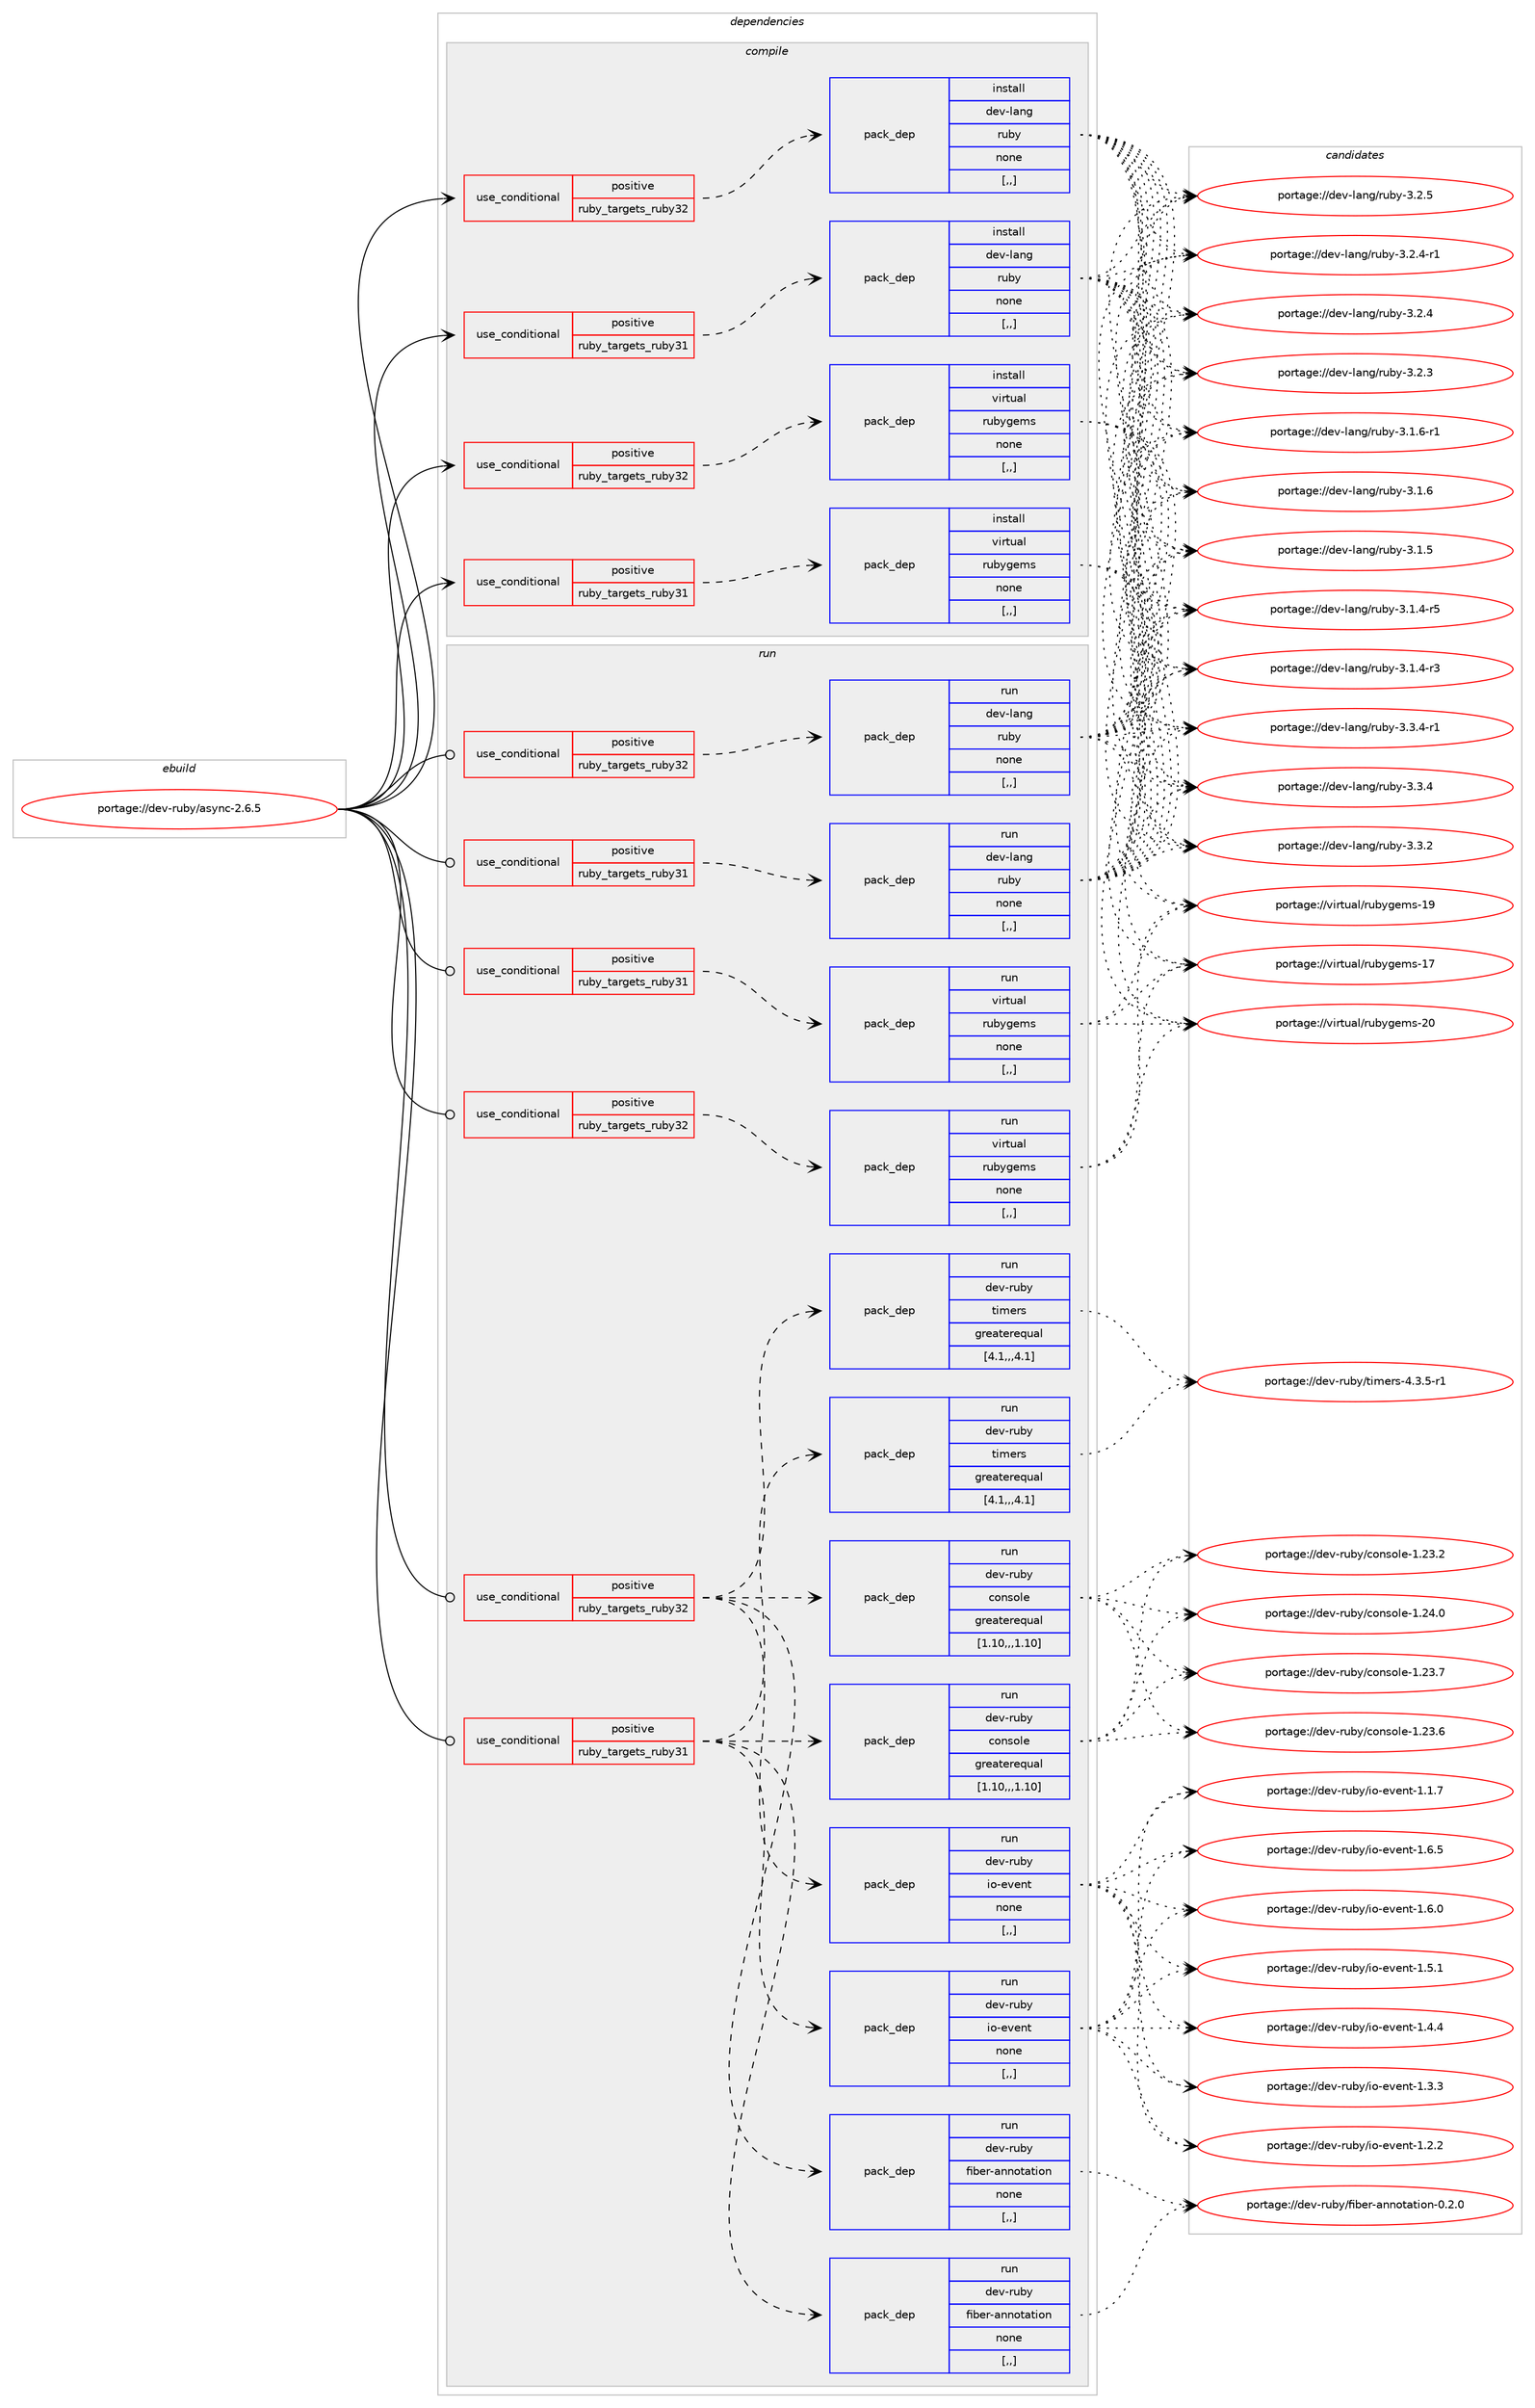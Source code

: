 digraph prolog {

# *************
# Graph options
# *************

newrank=true;
concentrate=true;
compound=true;
graph [rankdir=LR,fontname=Helvetica,fontsize=10,ranksep=1.5];#, ranksep=2.5, nodesep=0.2];
edge  [arrowhead=vee];
node  [fontname=Helvetica,fontsize=10];

# **********
# The ebuild
# **********

subgraph cluster_leftcol {
color=gray;
label=<<i>ebuild</i>>;
id [label="portage://dev-ruby/async-2.6.5", color=red, width=4, href="../dev-ruby/async-2.6.5.svg"];
}

# ****************
# The dependencies
# ****************

subgraph cluster_midcol {
color=gray;
label=<<i>dependencies</i>>;
subgraph cluster_compile {
fillcolor="#eeeeee";
style=filled;
label=<<i>compile</i>>;
subgraph cond44507 {
dependency176859 [label=<<TABLE BORDER="0" CELLBORDER="1" CELLSPACING="0" CELLPADDING="4"><TR><TD ROWSPAN="3" CELLPADDING="10">use_conditional</TD></TR><TR><TD>positive</TD></TR><TR><TD>ruby_targets_ruby31</TD></TR></TABLE>>, shape=none, color=red];
subgraph pack131061 {
dependency176860 [label=<<TABLE BORDER="0" CELLBORDER="1" CELLSPACING="0" CELLPADDING="4" WIDTH="220"><TR><TD ROWSPAN="6" CELLPADDING="30">pack_dep</TD></TR><TR><TD WIDTH="110">install</TD></TR><TR><TD>dev-lang</TD></TR><TR><TD>ruby</TD></TR><TR><TD>none</TD></TR><TR><TD>[,,]</TD></TR></TABLE>>, shape=none, color=blue];
}
dependency176859:e -> dependency176860:w [weight=20,style="dashed",arrowhead="vee"];
}
id:e -> dependency176859:w [weight=20,style="solid",arrowhead="vee"];
subgraph cond44508 {
dependency176861 [label=<<TABLE BORDER="0" CELLBORDER="1" CELLSPACING="0" CELLPADDING="4"><TR><TD ROWSPAN="3" CELLPADDING="10">use_conditional</TD></TR><TR><TD>positive</TD></TR><TR><TD>ruby_targets_ruby31</TD></TR></TABLE>>, shape=none, color=red];
subgraph pack131062 {
dependency176862 [label=<<TABLE BORDER="0" CELLBORDER="1" CELLSPACING="0" CELLPADDING="4" WIDTH="220"><TR><TD ROWSPAN="6" CELLPADDING="30">pack_dep</TD></TR><TR><TD WIDTH="110">install</TD></TR><TR><TD>virtual</TD></TR><TR><TD>rubygems</TD></TR><TR><TD>none</TD></TR><TR><TD>[,,]</TD></TR></TABLE>>, shape=none, color=blue];
}
dependency176861:e -> dependency176862:w [weight=20,style="dashed",arrowhead="vee"];
}
id:e -> dependency176861:w [weight=20,style="solid",arrowhead="vee"];
subgraph cond44509 {
dependency176863 [label=<<TABLE BORDER="0" CELLBORDER="1" CELLSPACING="0" CELLPADDING="4"><TR><TD ROWSPAN="3" CELLPADDING="10">use_conditional</TD></TR><TR><TD>positive</TD></TR><TR><TD>ruby_targets_ruby32</TD></TR></TABLE>>, shape=none, color=red];
subgraph pack131063 {
dependency176864 [label=<<TABLE BORDER="0" CELLBORDER="1" CELLSPACING="0" CELLPADDING="4" WIDTH="220"><TR><TD ROWSPAN="6" CELLPADDING="30">pack_dep</TD></TR><TR><TD WIDTH="110">install</TD></TR><TR><TD>dev-lang</TD></TR><TR><TD>ruby</TD></TR><TR><TD>none</TD></TR><TR><TD>[,,]</TD></TR></TABLE>>, shape=none, color=blue];
}
dependency176863:e -> dependency176864:w [weight=20,style="dashed",arrowhead="vee"];
}
id:e -> dependency176863:w [weight=20,style="solid",arrowhead="vee"];
subgraph cond44510 {
dependency176865 [label=<<TABLE BORDER="0" CELLBORDER="1" CELLSPACING="0" CELLPADDING="4"><TR><TD ROWSPAN="3" CELLPADDING="10">use_conditional</TD></TR><TR><TD>positive</TD></TR><TR><TD>ruby_targets_ruby32</TD></TR></TABLE>>, shape=none, color=red];
subgraph pack131064 {
dependency176866 [label=<<TABLE BORDER="0" CELLBORDER="1" CELLSPACING="0" CELLPADDING="4" WIDTH="220"><TR><TD ROWSPAN="6" CELLPADDING="30">pack_dep</TD></TR><TR><TD WIDTH="110">install</TD></TR><TR><TD>virtual</TD></TR><TR><TD>rubygems</TD></TR><TR><TD>none</TD></TR><TR><TD>[,,]</TD></TR></TABLE>>, shape=none, color=blue];
}
dependency176865:e -> dependency176866:w [weight=20,style="dashed",arrowhead="vee"];
}
id:e -> dependency176865:w [weight=20,style="solid",arrowhead="vee"];
}
subgraph cluster_compileandrun {
fillcolor="#eeeeee";
style=filled;
label=<<i>compile and run</i>>;
}
subgraph cluster_run {
fillcolor="#eeeeee";
style=filled;
label=<<i>run</i>>;
subgraph cond44511 {
dependency176867 [label=<<TABLE BORDER="0" CELLBORDER="1" CELLSPACING="0" CELLPADDING="4"><TR><TD ROWSPAN="3" CELLPADDING="10">use_conditional</TD></TR><TR><TD>positive</TD></TR><TR><TD>ruby_targets_ruby31</TD></TR></TABLE>>, shape=none, color=red];
subgraph pack131065 {
dependency176868 [label=<<TABLE BORDER="0" CELLBORDER="1" CELLSPACING="0" CELLPADDING="4" WIDTH="220"><TR><TD ROWSPAN="6" CELLPADDING="30">pack_dep</TD></TR><TR><TD WIDTH="110">run</TD></TR><TR><TD>dev-lang</TD></TR><TR><TD>ruby</TD></TR><TR><TD>none</TD></TR><TR><TD>[,,]</TD></TR></TABLE>>, shape=none, color=blue];
}
dependency176867:e -> dependency176868:w [weight=20,style="dashed",arrowhead="vee"];
}
id:e -> dependency176867:w [weight=20,style="solid",arrowhead="odot"];
subgraph cond44512 {
dependency176869 [label=<<TABLE BORDER="0" CELLBORDER="1" CELLSPACING="0" CELLPADDING="4"><TR><TD ROWSPAN="3" CELLPADDING="10">use_conditional</TD></TR><TR><TD>positive</TD></TR><TR><TD>ruby_targets_ruby31</TD></TR></TABLE>>, shape=none, color=red];
subgraph pack131066 {
dependency176870 [label=<<TABLE BORDER="0" CELLBORDER="1" CELLSPACING="0" CELLPADDING="4" WIDTH="220"><TR><TD ROWSPAN="6" CELLPADDING="30">pack_dep</TD></TR><TR><TD WIDTH="110">run</TD></TR><TR><TD>dev-ruby</TD></TR><TR><TD>console</TD></TR><TR><TD>greaterequal</TD></TR><TR><TD>[1.10,,,1.10]</TD></TR></TABLE>>, shape=none, color=blue];
}
dependency176869:e -> dependency176870:w [weight=20,style="dashed",arrowhead="vee"];
subgraph pack131067 {
dependency176871 [label=<<TABLE BORDER="0" CELLBORDER="1" CELLSPACING="0" CELLPADDING="4" WIDTH="220"><TR><TD ROWSPAN="6" CELLPADDING="30">pack_dep</TD></TR><TR><TD WIDTH="110">run</TD></TR><TR><TD>dev-ruby</TD></TR><TR><TD>fiber-annotation</TD></TR><TR><TD>none</TD></TR><TR><TD>[,,]</TD></TR></TABLE>>, shape=none, color=blue];
}
dependency176869:e -> dependency176871:w [weight=20,style="dashed",arrowhead="vee"];
subgraph pack131068 {
dependency176872 [label=<<TABLE BORDER="0" CELLBORDER="1" CELLSPACING="0" CELLPADDING="4" WIDTH="220"><TR><TD ROWSPAN="6" CELLPADDING="30">pack_dep</TD></TR><TR><TD WIDTH="110">run</TD></TR><TR><TD>dev-ruby</TD></TR><TR><TD>io-event</TD></TR><TR><TD>none</TD></TR><TR><TD>[,,]</TD></TR></TABLE>>, shape=none, color=blue];
}
dependency176869:e -> dependency176872:w [weight=20,style="dashed",arrowhead="vee"];
subgraph pack131069 {
dependency176873 [label=<<TABLE BORDER="0" CELLBORDER="1" CELLSPACING="0" CELLPADDING="4" WIDTH="220"><TR><TD ROWSPAN="6" CELLPADDING="30">pack_dep</TD></TR><TR><TD WIDTH="110">run</TD></TR><TR><TD>dev-ruby</TD></TR><TR><TD>timers</TD></TR><TR><TD>greaterequal</TD></TR><TR><TD>[4.1,,,4.1]</TD></TR></TABLE>>, shape=none, color=blue];
}
dependency176869:e -> dependency176873:w [weight=20,style="dashed",arrowhead="vee"];
}
id:e -> dependency176869:w [weight=20,style="solid",arrowhead="odot"];
subgraph cond44513 {
dependency176874 [label=<<TABLE BORDER="0" CELLBORDER="1" CELLSPACING="0" CELLPADDING="4"><TR><TD ROWSPAN="3" CELLPADDING="10">use_conditional</TD></TR><TR><TD>positive</TD></TR><TR><TD>ruby_targets_ruby31</TD></TR></TABLE>>, shape=none, color=red];
subgraph pack131070 {
dependency176875 [label=<<TABLE BORDER="0" CELLBORDER="1" CELLSPACING="0" CELLPADDING="4" WIDTH="220"><TR><TD ROWSPAN="6" CELLPADDING="30">pack_dep</TD></TR><TR><TD WIDTH="110">run</TD></TR><TR><TD>virtual</TD></TR><TR><TD>rubygems</TD></TR><TR><TD>none</TD></TR><TR><TD>[,,]</TD></TR></TABLE>>, shape=none, color=blue];
}
dependency176874:e -> dependency176875:w [weight=20,style="dashed",arrowhead="vee"];
}
id:e -> dependency176874:w [weight=20,style="solid",arrowhead="odot"];
subgraph cond44514 {
dependency176876 [label=<<TABLE BORDER="0" CELLBORDER="1" CELLSPACING="0" CELLPADDING="4"><TR><TD ROWSPAN="3" CELLPADDING="10">use_conditional</TD></TR><TR><TD>positive</TD></TR><TR><TD>ruby_targets_ruby32</TD></TR></TABLE>>, shape=none, color=red];
subgraph pack131071 {
dependency176877 [label=<<TABLE BORDER="0" CELLBORDER="1" CELLSPACING="0" CELLPADDING="4" WIDTH="220"><TR><TD ROWSPAN="6" CELLPADDING="30">pack_dep</TD></TR><TR><TD WIDTH="110">run</TD></TR><TR><TD>dev-lang</TD></TR><TR><TD>ruby</TD></TR><TR><TD>none</TD></TR><TR><TD>[,,]</TD></TR></TABLE>>, shape=none, color=blue];
}
dependency176876:e -> dependency176877:w [weight=20,style="dashed",arrowhead="vee"];
}
id:e -> dependency176876:w [weight=20,style="solid",arrowhead="odot"];
subgraph cond44515 {
dependency176878 [label=<<TABLE BORDER="0" CELLBORDER="1" CELLSPACING="0" CELLPADDING="4"><TR><TD ROWSPAN="3" CELLPADDING="10">use_conditional</TD></TR><TR><TD>positive</TD></TR><TR><TD>ruby_targets_ruby32</TD></TR></TABLE>>, shape=none, color=red];
subgraph pack131072 {
dependency176879 [label=<<TABLE BORDER="0" CELLBORDER="1" CELLSPACING="0" CELLPADDING="4" WIDTH="220"><TR><TD ROWSPAN="6" CELLPADDING="30">pack_dep</TD></TR><TR><TD WIDTH="110">run</TD></TR><TR><TD>dev-ruby</TD></TR><TR><TD>console</TD></TR><TR><TD>greaterequal</TD></TR><TR><TD>[1.10,,,1.10]</TD></TR></TABLE>>, shape=none, color=blue];
}
dependency176878:e -> dependency176879:w [weight=20,style="dashed",arrowhead="vee"];
subgraph pack131073 {
dependency176880 [label=<<TABLE BORDER="0" CELLBORDER="1" CELLSPACING="0" CELLPADDING="4" WIDTH="220"><TR><TD ROWSPAN="6" CELLPADDING="30">pack_dep</TD></TR><TR><TD WIDTH="110">run</TD></TR><TR><TD>dev-ruby</TD></TR><TR><TD>fiber-annotation</TD></TR><TR><TD>none</TD></TR><TR><TD>[,,]</TD></TR></TABLE>>, shape=none, color=blue];
}
dependency176878:e -> dependency176880:w [weight=20,style="dashed",arrowhead="vee"];
subgraph pack131074 {
dependency176881 [label=<<TABLE BORDER="0" CELLBORDER="1" CELLSPACING="0" CELLPADDING="4" WIDTH="220"><TR><TD ROWSPAN="6" CELLPADDING="30">pack_dep</TD></TR><TR><TD WIDTH="110">run</TD></TR><TR><TD>dev-ruby</TD></TR><TR><TD>io-event</TD></TR><TR><TD>none</TD></TR><TR><TD>[,,]</TD></TR></TABLE>>, shape=none, color=blue];
}
dependency176878:e -> dependency176881:w [weight=20,style="dashed",arrowhead="vee"];
subgraph pack131075 {
dependency176882 [label=<<TABLE BORDER="0" CELLBORDER="1" CELLSPACING="0" CELLPADDING="4" WIDTH="220"><TR><TD ROWSPAN="6" CELLPADDING="30">pack_dep</TD></TR><TR><TD WIDTH="110">run</TD></TR><TR><TD>dev-ruby</TD></TR><TR><TD>timers</TD></TR><TR><TD>greaterequal</TD></TR><TR><TD>[4.1,,,4.1]</TD></TR></TABLE>>, shape=none, color=blue];
}
dependency176878:e -> dependency176882:w [weight=20,style="dashed",arrowhead="vee"];
}
id:e -> dependency176878:w [weight=20,style="solid",arrowhead="odot"];
subgraph cond44516 {
dependency176883 [label=<<TABLE BORDER="0" CELLBORDER="1" CELLSPACING="0" CELLPADDING="4"><TR><TD ROWSPAN="3" CELLPADDING="10">use_conditional</TD></TR><TR><TD>positive</TD></TR><TR><TD>ruby_targets_ruby32</TD></TR></TABLE>>, shape=none, color=red];
subgraph pack131076 {
dependency176884 [label=<<TABLE BORDER="0" CELLBORDER="1" CELLSPACING="0" CELLPADDING="4" WIDTH="220"><TR><TD ROWSPAN="6" CELLPADDING="30">pack_dep</TD></TR><TR><TD WIDTH="110">run</TD></TR><TR><TD>virtual</TD></TR><TR><TD>rubygems</TD></TR><TR><TD>none</TD></TR><TR><TD>[,,]</TD></TR></TABLE>>, shape=none, color=blue];
}
dependency176883:e -> dependency176884:w [weight=20,style="dashed",arrowhead="vee"];
}
id:e -> dependency176883:w [weight=20,style="solid",arrowhead="odot"];
}
}

# **************
# The candidates
# **************

subgraph cluster_choices {
rank=same;
color=gray;
label=<<i>candidates</i>>;

subgraph choice131061 {
color=black;
nodesep=1;
choice100101118451089711010347114117981214551465146524511449 [label="portage://dev-lang/ruby-3.3.4-r1", color=red, width=4,href="../dev-lang/ruby-3.3.4-r1.svg"];
choice10010111845108971101034711411798121455146514652 [label="portage://dev-lang/ruby-3.3.4", color=red, width=4,href="../dev-lang/ruby-3.3.4.svg"];
choice10010111845108971101034711411798121455146514650 [label="portage://dev-lang/ruby-3.3.2", color=red, width=4,href="../dev-lang/ruby-3.3.2.svg"];
choice10010111845108971101034711411798121455146504653 [label="portage://dev-lang/ruby-3.2.5", color=red, width=4,href="../dev-lang/ruby-3.2.5.svg"];
choice100101118451089711010347114117981214551465046524511449 [label="portage://dev-lang/ruby-3.2.4-r1", color=red, width=4,href="../dev-lang/ruby-3.2.4-r1.svg"];
choice10010111845108971101034711411798121455146504652 [label="portage://dev-lang/ruby-3.2.4", color=red, width=4,href="../dev-lang/ruby-3.2.4.svg"];
choice10010111845108971101034711411798121455146504651 [label="portage://dev-lang/ruby-3.2.3", color=red, width=4,href="../dev-lang/ruby-3.2.3.svg"];
choice100101118451089711010347114117981214551464946544511449 [label="portage://dev-lang/ruby-3.1.6-r1", color=red, width=4,href="../dev-lang/ruby-3.1.6-r1.svg"];
choice10010111845108971101034711411798121455146494654 [label="portage://dev-lang/ruby-3.1.6", color=red, width=4,href="../dev-lang/ruby-3.1.6.svg"];
choice10010111845108971101034711411798121455146494653 [label="portage://dev-lang/ruby-3.1.5", color=red, width=4,href="../dev-lang/ruby-3.1.5.svg"];
choice100101118451089711010347114117981214551464946524511453 [label="portage://dev-lang/ruby-3.1.4-r5", color=red, width=4,href="../dev-lang/ruby-3.1.4-r5.svg"];
choice100101118451089711010347114117981214551464946524511451 [label="portage://dev-lang/ruby-3.1.4-r3", color=red, width=4,href="../dev-lang/ruby-3.1.4-r3.svg"];
dependency176860:e -> choice100101118451089711010347114117981214551465146524511449:w [style=dotted,weight="100"];
dependency176860:e -> choice10010111845108971101034711411798121455146514652:w [style=dotted,weight="100"];
dependency176860:e -> choice10010111845108971101034711411798121455146514650:w [style=dotted,weight="100"];
dependency176860:e -> choice10010111845108971101034711411798121455146504653:w [style=dotted,weight="100"];
dependency176860:e -> choice100101118451089711010347114117981214551465046524511449:w [style=dotted,weight="100"];
dependency176860:e -> choice10010111845108971101034711411798121455146504652:w [style=dotted,weight="100"];
dependency176860:e -> choice10010111845108971101034711411798121455146504651:w [style=dotted,weight="100"];
dependency176860:e -> choice100101118451089711010347114117981214551464946544511449:w [style=dotted,weight="100"];
dependency176860:e -> choice10010111845108971101034711411798121455146494654:w [style=dotted,weight="100"];
dependency176860:e -> choice10010111845108971101034711411798121455146494653:w [style=dotted,weight="100"];
dependency176860:e -> choice100101118451089711010347114117981214551464946524511453:w [style=dotted,weight="100"];
dependency176860:e -> choice100101118451089711010347114117981214551464946524511451:w [style=dotted,weight="100"];
}
subgraph choice131062 {
color=black;
nodesep=1;
choice118105114116117971084711411798121103101109115455048 [label="portage://virtual/rubygems-20", color=red, width=4,href="../virtual/rubygems-20.svg"];
choice118105114116117971084711411798121103101109115454957 [label="portage://virtual/rubygems-19", color=red, width=4,href="../virtual/rubygems-19.svg"];
choice118105114116117971084711411798121103101109115454955 [label="portage://virtual/rubygems-17", color=red, width=4,href="../virtual/rubygems-17.svg"];
dependency176862:e -> choice118105114116117971084711411798121103101109115455048:w [style=dotted,weight="100"];
dependency176862:e -> choice118105114116117971084711411798121103101109115454957:w [style=dotted,weight="100"];
dependency176862:e -> choice118105114116117971084711411798121103101109115454955:w [style=dotted,weight="100"];
}
subgraph choice131063 {
color=black;
nodesep=1;
choice100101118451089711010347114117981214551465146524511449 [label="portage://dev-lang/ruby-3.3.4-r1", color=red, width=4,href="../dev-lang/ruby-3.3.4-r1.svg"];
choice10010111845108971101034711411798121455146514652 [label="portage://dev-lang/ruby-3.3.4", color=red, width=4,href="../dev-lang/ruby-3.3.4.svg"];
choice10010111845108971101034711411798121455146514650 [label="portage://dev-lang/ruby-3.3.2", color=red, width=4,href="../dev-lang/ruby-3.3.2.svg"];
choice10010111845108971101034711411798121455146504653 [label="portage://dev-lang/ruby-3.2.5", color=red, width=4,href="../dev-lang/ruby-3.2.5.svg"];
choice100101118451089711010347114117981214551465046524511449 [label="portage://dev-lang/ruby-3.2.4-r1", color=red, width=4,href="../dev-lang/ruby-3.2.4-r1.svg"];
choice10010111845108971101034711411798121455146504652 [label="portage://dev-lang/ruby-3.2.4", color=red, width=4,href="../dev-lang/ruby-3.2.4.svg"];
choice10010111845108971101034711411798121455146504651 [label="portage://dev-lang/ruby-3.2.3", color=red, width=4,href="../dev-lang/ruby-3.2.3.svg"];
choice100101118451089711010347114117981214551464946544511449 [label="portage://dev-lang/ruby-3.1.6-r1", color=red, width=4,href="../dev-lang/ruby-3.1.6-r1.svg"];
choice10010111845108971101034711411798121455146494654 [label="portage://dev-lang/ruby-3.1.6", color=red, width=4,href="../dev-lang/ruby-3.1.6.svg"];
choice10010111845108971101034711411798121455146494653 [label="portage://dev-lang/ruby-3.1.5", color=red, width=4,href="../dev-lang/ruby-3.1.5.svg"];
choice100101118451089711010347114117981214551464946524511453 [label="portage://dev-lang/ruby-3.1.4-r5", color=red, width=4,href="../dev-lang/ruby-3.1.4-r5.svg"];
choice100101118451089711010347114117981214551464946524511451 [label="portage://dev-lang/ruby-3.1.4-r3", color=red, width=4,href="../dev-lang/ruby-3.1.4-r3.svg"];
dependency176864:e -> choice100101118451089711010347114117981214551465146524511449:w [style=dotted,weight="100"];
dependency176864:e -> choice10010111845108971101034711411798121455146514652:w [style=dotted,weight="100"];
dependency176864:e -> choice10010111845108971101034711411798121455146514650:w [style=dotted,weight="100"];
dependency176864:e -> choice10010111845108971101034711411798121455146504653:w [style=dotted,weight="100"];
dependency176864:e -> choice100101118451089711010347114117981214551465046524511449:w [style=dotted,weight="100"];
dependency176864:e -> choice10010111845108971101034711411798121455146504652:w [style=dotted,weight="100"];
dependency176864:e -> choice10010111845108971101034711411798121455146504651:w [style=dotted,weight="100"];
dependency176864:e -> choice100101118451089711010347114117981214551464946544511449:w [style=dotted,weight="100"];
dependency176864:e -> choice10010111845108971101034711411798121455146494654:w [style=dotted,weight="100"];
dependency176864:e -> choice10010111845108971101034711411798121455146494653:w [style=dotted,weight="100"];
dependency176864:e -> choice100101118451089711010347114117981214551464946524511453:w [style=dotted,weight="100"];
dependency176864:e -> choice100101118451089711010347114117981214551464946524511451:w [style=dotted,weight="100"];
}
subgraph choice131064 {
color=black;
nodesep=1;
choice118105114116117971084711411798121103101109115455048 [label="portage://virtual/rubygems-20", color=red, width=4,href="../virtual/rubygems-20.svg"];
choice118105114116117971084711411798121103101109115454957 [label="portage://virtual/rubygems-19", color=red, width=4,href="../virtual/rubygems-19.svg"];
choice118105114116117971084711411798121103101109115454955 [label="portage://virtual/rubygems-17", color=red, width=4,href="../virtual/rubygems-17.svg"];
dependency176866:e -> choice118105114116117971084711411798121103101109115455048:w [style=dotted,weight="100"];
dependency176866:e -> choice118105114116117971084711411798121103101109115454957:w [style=dotted,weight="100"];
dependency176866:e -> choice118105114116117971084711411798121103101109115454955:w [style=dotted,weight="100"];
}
subgraph choice131065 {
color=black;
nodesep=1;
choice100101118451089711010347114117981214551465146524511449 [label="portage://dev-lang/ruby-3.3.4-r1", color=red, width=4,href="../dev-lang/ruby-3.3.4-r1.svg"];
choice10010111845108971101034711411798121455146514652 [label="portage://dev-lang/ruby-3.3.4", color=red, width=4,href="../dev-lang/ruby-3.3.4.svg"];
choice10010111845108971101034711411798121455146514650 [label="portage://dev-lang/ruby-3.3.2", color=red, width=4,href="../dev-lang/ruby-3.3.2.svg"];
choice10010111845108971101034711411798121455146504653 [label="portage://dev-lang/ruby-3.2.5", color=red, width=4,href="../dev-lang/ruby-3.2.5.svg"];
choice100101118451089711010347114117981214551465046524511449 [label="portage://dev-lang/ruby-3.2.4-r1", color=red, width=4,href="../dev-lang/ruby-3.2.4-r1.svg"];
choice10010111845108971101034711411798121455146504652 [label="portage://dev-lang/ruby-3.2.4", color=red, width=4,href="../dev-lang/ruby-3.2.4.svg"];
choice10010111845108971101034711411798121455146504651 [label="portage://dev-lang/ruby-3.2.3", color=red, width=4,href="../dev-lang/ruby-3.2.3.svg"];
choice100101118451089711010347114117981214551464946544511449 [label="portage://dev-lang/ruby-3.1.6-r1", color=red, width=4,href="../dev-lang/ruby-3.1.6-r1.svg"];
choice10010111845108971101034711411798121455146494654 [label="portage://dev-lang/ruby-3.1.6", color=red, width=4,href="../dev-lang/ruby-3.1.6.svg"];
choice10010111845108971101034711411798121455146494653 [label="portage://dev-lang/ruby-3.1.5", color=red, width=4,href="../dev-lang/ruby-3.1.5.svg"];
choice100101118451089711010347114117981214551464946524511453 [label="portage://dev-lang/ruby-3.1.4-r5", color=red, width=4,href="../dev-lang/ruby-3.1.4-r5.svg"];
choice100101118451089711010347114117981214551464946524511451 [label="portage://dev-lang/ruby-3.1.4-r3", color=red, width=4,href="../dev-lang/ruby-3.1.4-r3.svg"];
dependency176868:e -> choice100101118451089711010347114117981214551465146524511449:w [style=dotted,weight="100"];
dependency176868:e -> choice10010111845108971101034711411798121455146514652:w [style=dotted,weight="100"];
dependency176868:e -> choice10010111845108971101034711411798121455146514650:w [style=dotted,weight="100"];
dependency176868:e -> choice10010111845108971101034711411798121455146504653:w [style=dotted,weight="100"];
dependency176868:e -> choice100101118451089711010347114117981214551465046524511449:w [style=dotted,weight="100"];
dependency176868:e -> choice10010111845108971101034711411798121455146504652:w [style=dotted,weight="100"];
dependency176868:e -> choice10010111845108971101034711411798121455146504651:w [style=dotted,weight="100"];
dependency176868:e -> choice100101118451089711010347114117981214551464946544511449:w [style=dotted,weight="100"];
dependency176868:e -> choice10010111845108971101034711411798121455146494654:w [style=dotted,weight="100"];
dependency176868:e -> choice10010111845108971101034711411798121455146494653:w [style=dotted,weight="100"];
dependency176868:e -> choice100101118451089711010347114117981214551464946524511453:w [style=dotted,weight="100"];
dependency176868:e -> choice100101118451089711010347114117981214551464946524511451:w [style=dotted,weight="100"];
}
subgraph choice131066 {
color=black;
nodesep=1;
choice1001011184511411798121479911111011511110810145494650524648 [label="portage://dev-ruby/console-1.24.0", color=red, width=4,href="../dev-ruby/console-1.24.0.svg"];
choice1001011184511411798121479911111011511110810145494650514655 [label="portage://dev-ruby/console-1.23.7", color=red, width=4,href="../dev-ruby/console-1.23.7.svg"];
choice1001011184511411798121479911111011511110810145494650514654 [label="portage://dev-ruby/console-1.23.6", color=red, width=4,href="../dev-ruby/console-1.23.6.svg"];
choice1001011184511411798121479911111011511110810145494650514650 [label="portage://dev-ruby/console-1.23.2", color=red, width=4,href="../dev-ruby/console-1.23.2.svg"];
dependency176870:e -> choice1001011184511411798121479911111011511110810145494650524648:w [style=dotted,weight="100"];
dependency176870:e -> choice1001011184511411798121479911111011511110810145494650514655:w [style=dotted,weight="100"];
dependency176870:e -> choice1001011184511411798121479911111011511110810145494650514654:w [style=dotted,weight="100"];
dependency176870:e -> choice1001011184511411798121479911111011511110810145494650514650:w [style=dotted,weight="100"];
}
subgraph choice131067 {
color=black;
nodesep=1;
choice10010111845114117981214710210598101114459711011011111697116105111110454846504648 [label="portage://dev-ruby/fiber-annotation-0.2.0", color=red, width=4,href="../dev-ruby/fiber-annotation-0.2.0.svg"];
dependency176871:e -> choice10010111845114117981214710210598101114459711011011111697116105111110454846504648:w [style=dotted,weight="100"];
}
subgraph choice131068 {
color=black;
nodesep=1;
choice10010111845114117981214710511145101118101110116454946544653 [label="portage://dev-ruby/io-event-1.6.5", color=red, width=4,href="../dev-ruby/io-event-1.6.5.svg"];
choice10010111845114117981214710511145101118101110116454946544648 [label="portage://dev-ruby/io-event-1.6.0", color=red, width=4,href="../dev-ruby/io-event-1.6.0.svg"];
choice10010111845114117981214710511145101118101110116454946534649 [label="portage://dev-ruby/io-event-1.5.1", color=red, width=4,href="../dev-ruby/io-event-1.5.1.svg"];
choice10010111845114117981214710511145101118101110116454946524652 [label="portage://dev-ruby/io-event-1.4.4", color=red, width=4,href="../dev-ruby/io-event-1.4.4.svg"];
choice10010111845114117981214710511145101118101110116454946514651 [label="portage://dev-ruby/io-event-1.3.3", color=red, width=4,href="../dev-ruby/io-event-1.3.3.svg"];
choice10010111845114117981214710511145101118101110116454946504650 [label="portage://dev-ruby/io-event-1.2.2", color=red, width=4,href="../dev-ruby/io-event-1.2.2.svg"];
choice10010111845114117981214710511145101118101110116454946494655 [label="portage://dev-ruby/io-event-1.1.7", color=red, width=4,href="../dev-ruby/io-event-1.1.7.svg"];
dependency176872:e -> choice10010111845114117981214710511145101118101110116454946544653:w [style=dotted,weight="100"];
dependency176872:e -> choice10010111845114117981214710511145101118101110116454946544648:w [style=dotted,weight="100"];
dependency176872:e -> choice10010111845114117981214710511145101118101110116454946534649:w [style=dotted,weight="100"];
dependency176872:e -> choice10010111845114117981214710511145101118101110116454946524652:w [style=dotted,weight="100"];
dependency176872:e -> choice10010111845114117981214710511145101118101110116454946514651:w [style=dotted,weight="100"];
dependency176872:e -> choice10010111845114117981214710511145101118101110116454946504650:w [style=dotted,weight="100"];
dependency176872:e -> choice10010111845114117981214710511145101118101110116454946494655:w [style=dotted,weight="100"];
}
subgraph choice131069 {
color=black;
nodesep=1;
choice1001011184511411798121471161051091011141154552465146534511449 [label="portage://dev-ruby/timers-4.3.5-r1", color=red, width=4,href="../dev-ruby/timers-4.3.5-r1.svg"];
dependency176873:e -> choice1001011184511411798121471161051091011141154552465146534511449:w [style=dotted,weight="100"];
}
subgraph choice131070 {
color=black;
nodesep=1;
choice118105114116117971084711411798121103101109115455048 [label="portage://virtual/rubygems-20", color=red, width=4,href="../virtual/rubygems-20.svg"];
choice118105114116117971084711411798121103101109115454957 [label="portage://virtual/rubygems-19", color=red, width=4,href="../virtual/rubygems-19.svg"];
choice118105114116117971084711411798121103101109115454955 [label="portage://virtual/rubygems-17", color=red, width=4,href="../virtual/rubygems-17.svg"];
dependency176875:e -> choice118105114116117971084711411798121103101109115455048:w [style=dotted,weight="100"];
dependency176875:e -> choice118105114116117971084711411798121103101109115454957:w [style=dotted,weight="100"];
dependency176875:e -> choice118105114116117971084711411798121103101109115454955:w [style=dotted,weight="100"];
}
subgraph choice131071 {
color=black;
nodesep=1;
choice100101118451089711010347114117981214551465146524511449 [label="portage://dev-lang/ruby-3.3.4-r1", color=red, width=4,href="../dev-lang/ruby-3.3.4-r1.svg"];
choice10010111845108971101034711411798121455146514652 [label="portage://dev-lang/ruby-3.3.4", color=red, width=4,href="../dev-lang/ruby-3.3.4.svg"];
choice10010111845108971101034711411798121455146514650 [label="portage://dev-lang/ruby-3.3.2", color=red, width=4,href="../dev-lang/ruby-3.3.2.svg"];
choice10010111845108971101034711411798121455146504653 [label="portage://dev-lang/ruby-3.2.5", color=red, width=4,href="../dev-lang/ruby-3.2.5.svg"];
choice100101118451089711010347114117981214551465046524511449 [label="portage://dev-lang/ruby-3.2.4-r1", color=red, width=4,href="../dev-lang/ruby-3.2.4-r1.svg"];
choice10010111845108971101034711411798121455146504652 [label="portage://dev-lang/ruby-3.2.4", color=red, width=4,href="../dev-lang/ruby-3.2.4.svg"];
choice10010111845108971101034711411798121455146504651 [label="portage://dev-lang/ruby-3.2.3", color=red, width=4,href="../dev-lang/ruby-3.2.3.svg"];
choice100101118451089711010347114117981214551464946544511449 [label="portage://dev-lang/ruby-3.1.6-r1", color=red, width=4,href="../dev-lang/ruby-3.1.6-r1.svg"];
choice10010111845108971101034711411798121455146494654 [label="portage://dev-lang/ruby-3.1.6", color=red, width=4,href="../dev-lang/ruby-3.1.6.svg"];
choice10010111845108971101034711411798121455146494653 [label="portage://dev-lang/ruby-3.1.5", color=red, width=4,href="../dev-lang/ruby-3.1.5.svg"];
choice100101118451089711010347114117981214551464946524511453 [label="portage://dev-lang/ruby-3.1.4-r5", color=red, width=4,href="../dev-lang/ruby-3.1.4-r5.svg"];
choice100101118451089711010347114117981214551464946524511451 [label="portage://dev-lang/ruby-3.1.4-r3", color=red, width=4,href="../dev-lang/ruby-3.1.4-r3.svg"];
dependency176877:e -> choice100101118451089711010347114117981214551465146524511449:w [style=dotted,weight="100"];
dependency176877:e -> choice10010111845108971101034711411798121455146514652:w [style=dotted,weight="100"];
dependency176877:e -> choice10010111845108971101034711411798121455146514650:w [style=dotted,weight="100"];
dependency176877:e -> choice10010111845108971101034711411798121455146504653:w [style=dotted,weight="100"];
dependency176877:e -> choice100101118451089711010347114117981214551465046524511449:w [style=dotted,weight="100"];
dependency176877:e -> choice10010111845108971101034711411798121455146504652:w [style=dotted,weight="100"];
dependency176877:e -> choice10010111845108971101034711411798121455146504651:w [style=dotted,weight="100"];
dependency176877:e -> choice100101118451089711010347114117981214551464946544511449:w [style=dotted,weight="100"];
dependency176877:e -> choice10010111845108971101034711411798121455146494654:w [style=dotted,weight="100"];
dependency176877:e -> choice10010111845108971101034711411798121455146494653:w [style=dotted,weight="100"];
dependency176877:e -> choice100101118451089711010347114117981214551464946524511453:w [style=dotted,weight="100"];
dependency176877:e -> choice100101118451089711010347114117981214551464946524511451:w [style=dotted,weight="100"];
}
subgraph choice131072 {
color=black;
nodesep=1;
choice1001011184511411798121479911111011511110810145494650524648 [label="portage://dev-ruby/console-1.24.0", color=red, width=4,href="../dev-ruby/console-1.24.0.svg"];
choice1001011184511411798121479911111011511110810145494650514655 [label="portage://dev-ruby/console-1.23.7", color=red, width=4,href="../dev-ruby/console-1.23.7.svg"];
choice1001011184511411798121479911111011511110810145494650514654 [label="portage://dev-ruby/console-1.23.6", color=red, width=4,href="../dev-ruby/console-1.23.6.svg"];
choice1001011184511411798121479911111011511110810145494650514650 [label="portage://dev-ruby/console-1.23.2", color=red, width=4,href="../dev-ruby/console-1.23.2.svg"];
dependency176879:e -> choice1001011184511411798121479911111011511110810145494650524648:w [style=dotted,weight="100"];
dependency176879:e -> choice1001011184511411798121479911111011511110810145494650514655:w [style=dotted,weight="100"];
dependency176879:e -> choice1001011184511411798121479911111011511110810145494650514654:w [style=dotted,weight="100"];
dependency176879:e -> choice1001011184511411798121479911111011511110810145494650514650:w [style=dotted,weight="100"];
}
subgraph choice131073 {
color=black;
nodesep=1;
choice10010111845114117981214710210598101114459711011011111697116105111110454846504648 [label="portage://dev-ruby/fiber-annotation-0.2.0", color=red, width=4,href="../dev-ruby/fiber-annotation-0.2.0.svg"];
dependency176880:e -> choice10010111845114117981214710210598101114459711011011111697116105111110454846504648:w [style=dotted,weight="100"];
}
subgraph choice131074 {
color=black;
nodesep=1;
choice10010111845114117981214710511145101118101110116454946544653 [label="portage://dev-ruby/io-event-1.6.5", color=red, width=4,href="../dev-ruby/io-event-1.6.5.svg"];
choice10010111845114117981214710511145101118101110116454946544648 [label="portage://dev-ruby/io-event-1.6.0", color=red, width=4,href="../dev-ruby/io-event-1.6.0.svg"];
choice10010111845114117981214710511145101118101110116454946534649 [label="portage://dev-ruby/io-event-1.5.1", color=red, width=4,href="../dev-ruby/io-event-1.5.1.svg"];
choice10010111845114117981214710511145101118101110116454946524652 [label="portage://dev-ruby/io-event-1.4.4", color=red, width=4,href="../dev-ruby/io-event-1.4.4.svg"];
choice10010111845114117981214710511145101118101110116454946514651 [label="portage://dev-ruby/io-event-1.3.3", color=red, width=4,href="../dev-ruby/io-event-1.3.3.svg"];
choice10010111845114117981214710511145101118101110116454946504650 [label="portage://dev-ruby/io-event-1.2.2", color=red, width=4,href="../dev-ruby/io-event-1.2.2.svg"];
choice10010111845114117981214710511145101118101110116454946494655 [label="portage://dev-ruby/io-event-1.1.7", color=red, width=4,href="../dev-ruby/io-event-1.1.7.svg"];
dependency176881:e -> choice10010111845114117981214710511145101118101110116454946544653:w [style=dotted,weight="100"];
dependency176881:e -> choice10010111845114117981214710511145101118101110116454946544648:w [style=dotted,weight="100"];
dependency176881:e -> choice10010111845114117981214710511145101118101110116454946534649:w [style=dotted,weight="100"];
dependency176881:e -> choice10010111845114117981214710511145101118101110116454946524652:w [style=dotted,weight="100"];
dependency176881:e -> choice10010111845114117981214710511145101118101110116454946514651:w [style=dotted,weight="100"];
dependency176881:e -> choice10010111845114117981214710511145101118101110116454946504650:w [style=dotted,weight="100"];
dependency176881:e -> choice10010111845114117981214710511145101118101110116454946494655:w [style=dotted,weight="100"];
}
subgraph choice131075 {
color=black;
nodesep=1;
choice1001011184511411798121471161051091011141154552465146534511449 [label="portage://dev-ruby/timers-4.3.5-r1", color=red, width=4,href="../dev-ruby/timers-4.3.5-r1.svg"];
dependency176882:e -> choice1001011184511411798121471161051091011141154552465146534511449:w [style=dotted,weight="100"];
}
subgraph choice131076 {
color=black;
nodesep=1;
choice118105114116117971084711411798121103101109115455048 [label="portage://virtual/rubygems-20", color=red, width=4,href="../virtual/rubygems-20.svg"];
choice118105114116117971084711411798121103101109115454957 [label="portage://virtual/rubygems-19", color=red, width=4,href="../virtual/rubygems-19.svg"];
choice118105114116117971084711411798121103101109115454955 [label="portage://virtual/rubygems-17", color=red, width=4,href="../virtual/rubygems-17.svg"];
dependency176884:e -> choice118105114116117971084711411798121103101109115455048:w [style=dotted,weight="100"];
dependency176884:e -> choice118105114116117971084711411798121103101109115454957:w [style=dotted,weight="100"];
dependency176884:e -> choice118105114116117971084711411798121103101109115454955:w [style=dotted,weight="100"];
}
}

}
